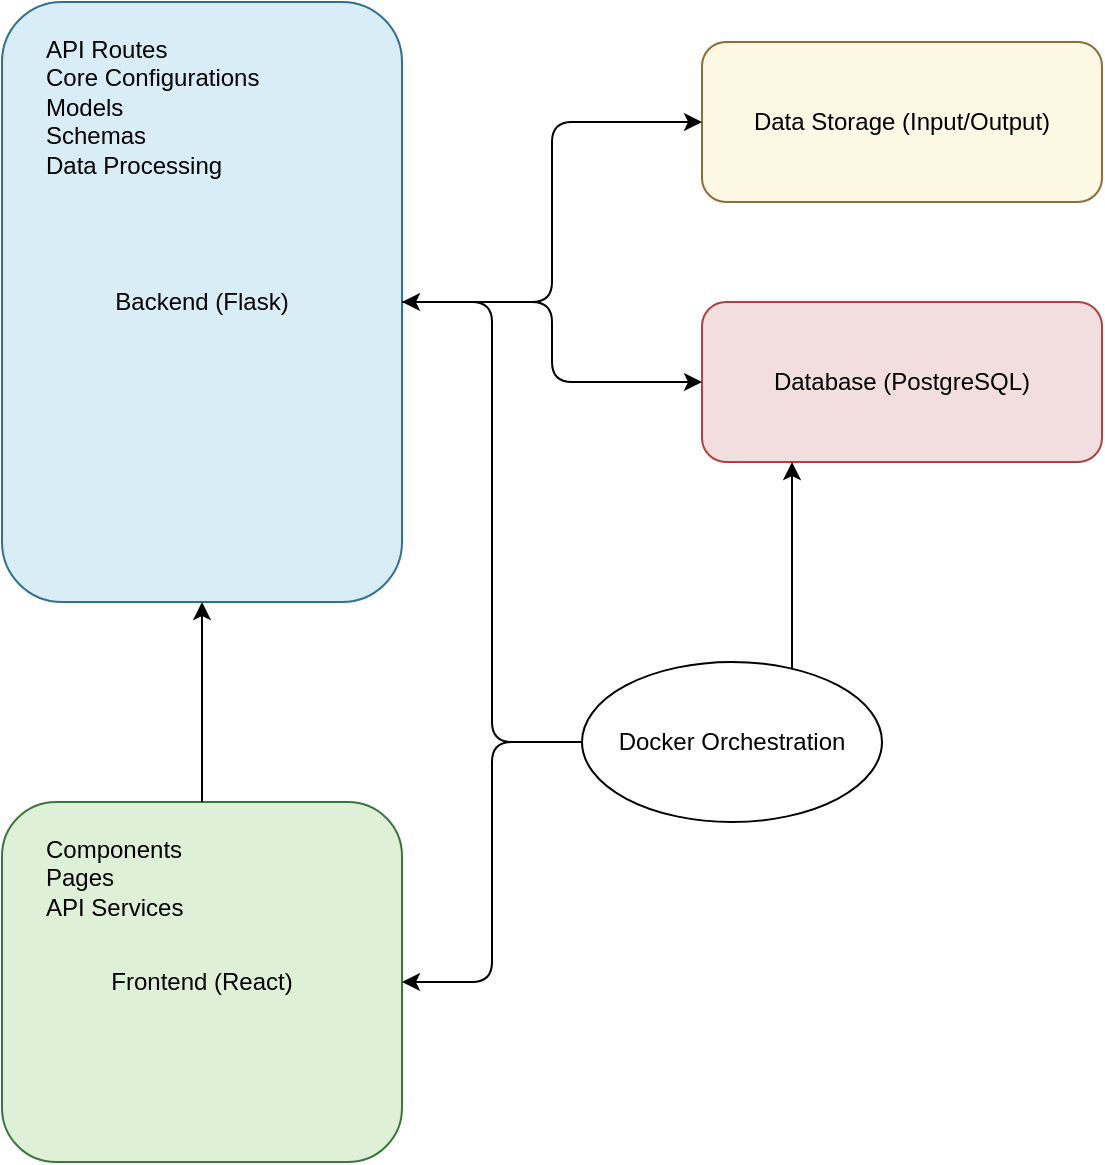 <mxfile version="26.0.4">
  <diagram name="Enhanced System Architecture" id="YsSMGcGzZOSz9_RXEwwN">
    <mxGraphModel dx="1167" dy="646" grid="1" gridSize="10" guides="1" tooltips="1" connect="1" arrows="1" fold="1" page="1" pageScale="1" pageWidth="850" pageHeight="1100" math="0" shadow="0">
      <root>
        <mxCell id="0" />
        <mxCell id="1" parent="0" />
        <mxCell id="EQT4Y68SV5UAMcQ8yHwD-3" value="Backend (Flask)" style="rounded=1;whiteSpace=wrap;html=1;fillColor=#d9edf7;strokeColor=#31708f;" vertex="1" parent="1">
          <mxGeometry x="150" y="100" width="200" height="300" as="geometry" />
        </mxCell>
        <mxCell id="EQT4Y68SV5UAMcQ8yHwD-4" value="API Routes&lt;br&gt;Core Configurations&lt;br&gt;Models&lt;br&gt;Schemas&lt;br&gt;Data Processing" style="text;whiteSpace=wrap;html=1;" vertex="1" parent="EQT4Y68SV5UAMcQ8yHwD-3">
          <mxGeometry x="20" y="10" width="160" height="260" as="geometry" />
        </mxCell>
        <mxCell id="EQT4Y68SV5UAMcQ8yHwD-5" value="Frontend (React)" style="rounded=1;whiteSpace=wrap;html=1;fillColor=#dff0d8;strokeColor=#3c763d;" vertex="1" parent="1">
          <mxGeometry x="150" y="500" width="200" height="180" as="geometry" />
        </mxCell>
        <mxCell id="EQT4Y68SV5UAMcQ8yHwD-6" value="Components&lt;br&gt;Pages&lt;br&gt;API Services" style="text;whiteSpace=wrap;html=1;" vertex="1" parent="EQT4Y68SV5UAMcQ8yHwD-5">
          <mxGeometry x="20" y="10" width="160" height="140" as="geometry" />
        </mxCell>
        <mxCell id="EQT4Y68SV5UAMcQ8yHwD-7" value="Database (PostgreSQL)" style="rounded=1;whiteSpace=wrap;html=1;fillColor=#f2dede;strokeColor=#a94442;" vertex="1" parent="1">
          <mxGeometry x="500" y="250" width="200" height="80" as="geometry" />
        </mxCell>
        <mxCell id="EQT4Y68SV5UAMcQ8yHwD-8" value="Data Storage (Input/Output)" style="rounded=1;whiteSpace=wrap;html=1;fillColor=#fcf8e3;strokeColor=#8a6d3b;" vertex="1" parent="1">
          <mxGeometry x="500" y="120" width="200" height="80" as="geometry" />
        </mxCell>
        <mxCell id="EQT4Y68SV5UAMcQ8yHwD-9" value="Docker Orchestration" style="ellipse;whiteSpace=wrap;html=1;fillColor=#ffffff;strokeColor=#000000;" vertex="1" parent="1">
          <mxGeometry x="440" y="430" width="150" height="80" as="geometry" />
        </mxCell>
        <mxCell id="EQT4Y68SV5UAMcQ8yHwD-10" style="edgeStyle=elbowEdgeStyle;rounded=1;orthogonalLoop=1;strokeColor=#000000;" edge="1" parent="1" source="EQT4Y68SV5UAMcQ8yHwD-3" target="EQT4Y68SV5UAMcQ8yHwD-7">
          <mxGeometry relative="1" as="geometry" />
        </mxCell>
        <mxCell id="EQT4Y68SV5UAMcQ8yHwD-11" style="edgeStyle=elbowEdgeStyle;rounded=1;orthogonalLoop=1;strokeColor=#000000;" edge="1" parent="1" source="EQT4Y68SV5UAMcQ8yHwD-3" target="EQT4Y68SV5UAMcQ8yHwD-8">
          <mxGeometry relative="1" as="geometry" />
        </mxCell>
        <mxCell id="EQT4Y68SV5UAMcQ8yHwD-12" style="edgeStyle=elbowEdgeStyle;rounded=1;orthogonalLoop=1;strokeColor=#000000;" edge="1" parent="1" source="EQT4Y68SV5UAMcQ8yHwD-5" target="EQT4Y68SV5UAMcQ8yHwD-3">
          <mxGeometry relative="1" as="geometry" />
        </mxCell>
        <mxCell id="EQT4Y68SV5UAMcQ8yHwD-13" style="edgeStyle=elbowEdgeStyle;rounded=1;orthogonalLoop=1;strokeColor=#000000;" edge="1" parent="1" source="EQT4Y68SV5UAMcQ8yHwD-9" target="EQT4Y68SV5UAMcQ8yHwD-3">
          <mxGeometry relative="1" as="geometry" />
        </mxCell>
        <mxCell id="EQT4Y68SV5UAMcQ8yHwD-14" style="edgeStyle=elbowEdgeStyle;rounded=1;orthogonalLoop=1;strokeColor=#000000;" edge="1" parent="1" source="EQT4Y68SV5UAMcQ8yHwD-9" target="EQT4Y68SV5UAMcQ8yHwD-5">
          <mxGeometry relative="1" as="geometry" />
        </mxCell>
        <mxCell id="EQT4Y68SV5UAMcQ8yHwD-15" style="edgeStyle=elbowEdgeStyle;rounded=1;orthogonalLoop=1;strokeColor=#000000;" edge="1" parent="1" source="EQT4Y68SV5UAMcQ8yHwD-9" target="EQT4Y68SV5UAMcQ8yHwD-7">
          <mxGeometry relative="1" as="geometry" />
        </mxCell>
      </root>
    </mxGraphModel>
  </diagram>
</mxfile>
